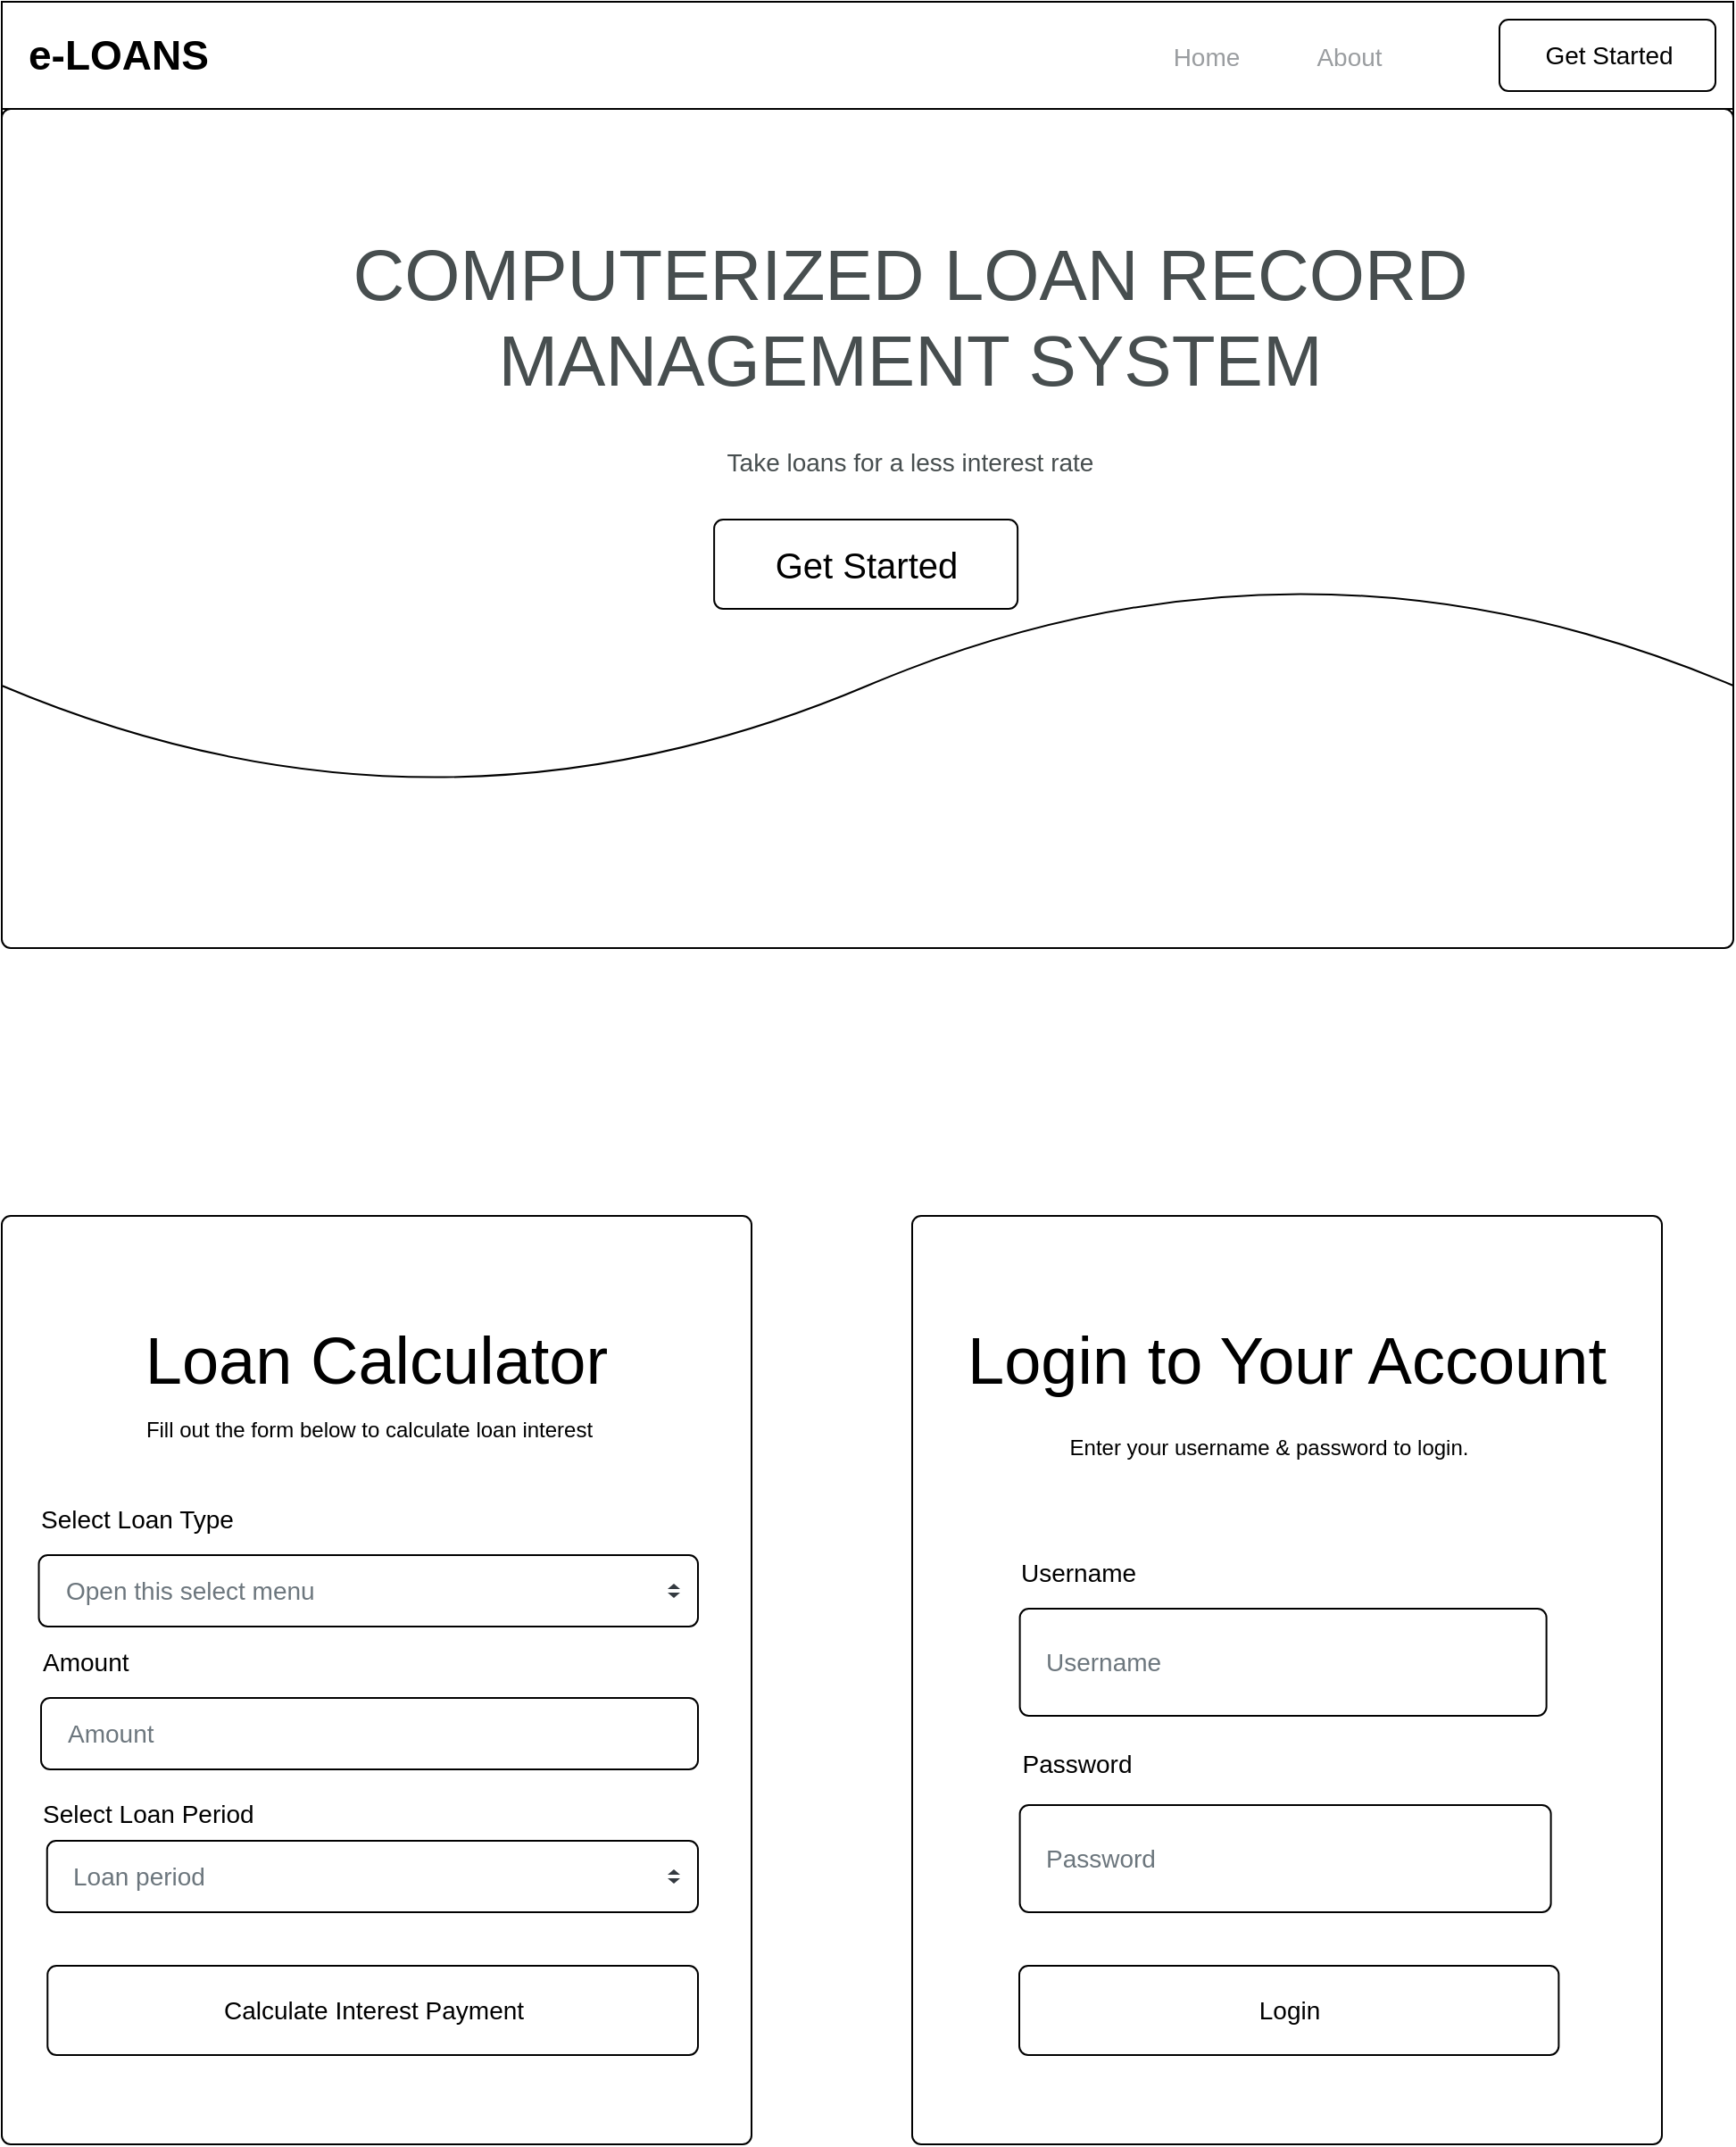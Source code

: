 <mxfile version="13.9.9" type="device"><diagram name="Page-1" id="c9db0220-8083-56f3-ca83-edcdcd058819"><mxGraphModel dx="852" dy="486" grid="1" gridSize="10" guides="1" tooltips="1" connect="1" arrows="1" fold="1" page="1" pageScale="1.5" pageWidth="826" pageHeight="1169" background="#ffffff" math="0" shadow="0"><root><mxCell id="0" style=";html=1;"/><mxCell id="1" style=";html=1;" parent="0"/><mxCell id="BM7EaDVrK565p-_FQdqV-48" value="" style="html=1;shadow=0;dashed=0;shape=mxgraph.bootstrap.rrect;rSize=5;html=1;whiteSpace=wrap;align=center;spacing=15;fontSize=14;verticalAlign=top;spacingTop=40;fillColor=none;" parent="1" vertex="1"><mxGeometry x="130" y="100" width="970" height="470" as="geometry"/></mxCell><mxCell id="huPucN6P4HqzZu6i4-1p-4" value="" style="shape=document;whiteSpace=wrap;html=1;boundedLbl=1;strokeColor=#000000;align=center;fillColor=none;" parent="1" vertex="1"><mxGeometry x="130" y="100" width="970" height="380" as="geometry"/></mxCell><mxCell id="97ganRUcsxhfd1aJ40h8-5" value="&lt;span style=&quot;font-size: 37px&quot;&gt;Loan Calculator&lt;/span&gt;" style="html=1;shadow=0;dashed=0;shape=mxgraph.bootstrap.rrect;rSize=5;html=1;whiteSpace=wrap;align=center;spacing=15;fontSize=14;verticalAlign=top;spacingTop=40;fillColor=none;" parent="1" vertex="1"><mxGeometry x="130" y="720" width="420" height="520" as="geometry"/></mxCell><mxCell id="BM7EaDVrK565p-_FQdqV-41" value="&lt;span style=&quot;font-size: 23px&quot;&gt;&lt;b&gt;e-LOANS&lt;/b&gt;&lt;/span&gt;" style="html=1;shadow=0;dashed=0;fontSize=16;align=left;spacing=15;fillColor=none;" parent="1" vertex="1"><mxGeometry x="130" y="40" width="970" height="60" as="geometry"/></mxCell><mxCell id="BM7EaDVrK565p-_FQdqV-43" value="Home" style="fillColor=none;strokeColor=none;fontSize=14;fontColor=#9A9DA0;align=center;" parent="BM7EaDVrK565p-_FQdqV-41" vertex="1"><mxGeometry width="70" height="40" relative="1" as="geometry"><mxPoint x="640" y="10" as="offset"/></mxGeometry></mxCell><mxCell id="BM7EaDVrK565p-_FQdqV-46" value="Get Started" style="html=1;shadow=0;dashed=0;shape=mxgraph.bootstrap.rrect;rSize=5;fontSize=14;fillColor=none;" parent="BM7EaDVrK565p-_FQdqV-41" vertex="1"><mxGeometry x="1" width="121" height="40" relative="1" as="geometry"><mxPoint x="-131" y="10" as="offset"/></mxGeometry></mxCell><mxCell id="eco-gutj8FAyUNhjs2tB-1" value="About" style="fillColor=none;strokeColor=none;fontSize=14;fontColor=#9A9DA0;align=center;" parent="BM7EaDVrK565p-_FQdqV-41" vertex="1"><mxGeometry x="720" y="10" width="70" height="40" as="geometry"/></mxCell><mxCell id="97ganRUcsxhfd1aJ40h8-1" value="&lt;br&gt;&lt;span style=&quot;color: rgb(71 , 78 , 79) ; font-family: &amp;#34;helvetica&amp;#34; ; font-size: 40px&quot;&gt;COMPUTERIZED LOAN RECORD MANAGEMENT SYSTEM&lt;br&gt;&lt;/span&gt;&lt;span style=&quot;color: rgb(71 , 78 , 79) ; font-family: &amp;#34;helvetica&amp;#34; ; font-size: 14px&quot;&gt;Take loans for a less interest rate&lt;/span&gt;&lt;span style=&quot;color: rgb(71 , 78 , 79) ; font-family: &amp;#34;helvetica&amp;#34; ; font-size: 40px&quot;&gt;&lt;br&gt;&lt;/span&gt;" style="text;html=1;align=center;verticalAlign=middle;whiteSpace=wrap;rounded=0;" parent="1" vertex="1"><mxGeometry x="309" y="153" width="660" height="160" as="geometry"/></mxCell><mxCell id="97ganRUcsxhfd1aJ40h8-2" value="&lt;font color=&quot;#000000&quot;&gt;&lt;span style=&quot;font-size: 20px&quot;&gt;Get Started&lt;/span&gt;&lt;/font&gt;" style="html=1;shadow=0;dashed=0;shape=mxgraph.bootstrap.rrect;rSize=5;fontSize=14;fontColor=#1CA5B8;fillColor=none;" parent="1" vertex="1"><mxGeometry x="529.06" y="330" width="170" height="50" as="geometry"/></mxCell><mxCell id="97ganRUcsxhfd1aJ40h8-8" value="Calculate Interest Payment" style="html=1;shadow=0;dashed=0;shape=mxgraph.bootstrap.rrect;rSize=5;align=center;fontSize=14;fillColor=none;" parent="1" vertex="1"><mxGeometry x="155.63" y="1140" width="364.37" height="50" as="geometry"/></mxCell><mxCell id="eco-gutj8FAyUNhjs2tB-4" value="&lt;font style=&quot;font-size: 14px&quot;&gt;Select Loan Type&lt;/font&gt;" style="text;html=1;strokeColor=none;fillColor=none;align=left;verticalAlign=middle;whiteSpace=wrap;rounded=0;" parent="1" vertex="1"><mxGeometry x="150" y="880" width="120" height="20" as="geometry"/></mxCell><mxCell id="eco-gutj8FAyUNhjs2tB-6" value="Fill out the form below to calculate loan interest" style="text;align=center;verticalAlign=middle;rounded=0;whiteSpace=wrap;html=1;" parent="1" vertex="1"><mxGeometry x="166.01" y="830" width="340" height="20" as="geometry"/></mxCell><mxCell id="AfZ26Ua7JJM-muGSnrNk-1" value="&lt;span style=&quot;font-size: 37px&quot;&gt;Login to Your Account&lt;/span&gt;&lt;br&gt;&lt;div style=&quot;text-align: left ; font-size: 17px&quot;&gt;&lt;br&gt;&lt;/div&gt;" style="html=1;shadow=0;dashed=0;shape=mxgraph.bootstrap.rrect;rSize=5;html=1;whiteSpace=wrap;align=center;spacing=15;fontSize=14;verticalAlign=top;spacingTop=40;fillColor=none;" parent="1" vertex="1"><mxGeometry x="640" y="720" width="420" height="520" as="geometry"/></mxCell><mxCell id="AfZ26Ua7JJM-muGSnrNk-2" value="Username" style="html=1;shadow=0;dashed=0;shape=mxgraph.bootstrap.rrect;rSize=5;fillColor=none;align=left;spacing=15;fontSize=14;fontColor=#6C767D;" parent="1" vertex="1"><mxGeometry x="700.31" y="940" width="295" height="60" as="geometry"/></mxCell><mxCell id="AfZ26Ua7JJM-muGSnrNk-3" value="Password" style="html=1;shadow=0;dashed=0;shape=mxgraph.bootstrap.rrect;rSize=5;fillColor=none;align=left;spacing=15;fontSize=14;fontColor=#6C767D;" parent="1" vertex="1"><mxGeometry x="700.31" y="1050" width="297.5" height="60" as="geometry"/></mxCell><mxCell id="AfZ26Ua7JJM-muGSnrNk-4" value="Login" style="html=1;shadow=0;dashed=0;shape=mxgraph.bootstrap.rrect;rSize=5;align=center;fontSize=14;fillColor=none;" parent="1" vertex="1"><mxGeometry x="700" y="1140" width="302.19" height="50" as="geometry"/></mxCell><mxCell id="AfZ26Ua7JJM-muGSnrNk-5" value="&lt;span style=&quot;font-size: 14px&quot;&gt;Username&lt;/span&gt;" style="text;html=1;strokeColor=none;fillColor=none;align=left;verticalAlign=middle;whiteSpace=wrap;rounded=0;" parent="1" vertex="1"><mxGeometry x="699.06" y="910" width="108.75" height="20" as="geometry"/></mxCell><mxCell id="AfZ26Ua7JJM-muGSnrNk-6" value="&lt;font style=&quot;font-size: 14px&quot;&gt;Password&lt;/font&gt;" style="text;html=1;strokeColor=none;fillColor=none;align=center;verticalAlign=middle;whiteSpace=wrap;rounded=0;" parent="1" vertex="1"><mxGeometry x="677.81" y="1017" width="108.75" height="20" as="geometry"/></mxCell><mxCell id="AfZ26Ua7JJM-muGSnrNk-7" value="Enter your username &amp;amp; password to login." style="text;align=center;verticalAlign=middle;rounded=0;whiteSpace=wrap;html=1;" parent="1" vertex="1"><mxGeometry x="670" y="840" width="340" height="20" as="geometry"/></mxCell><mxCell id="huPucN6P4HqzZu6i4-1p-1" value="Open this select menu" style="html=1;shadow=0;dashed=0;shape=mxgraph.bootstrap.rrect;rSize=5;align=left;spacing=15;fontSize=14;fontColor=#6C767D;fillColor=none;" parent="1" vertex="1"><mxGeometry x="150.76" y="910" width="369.24" height="40" as="geometry"/></mxCell><mxCell id="huPucN6P4HqzZu6i4-1p-2" value="" style="shape=triangle;direction=south;fillColor=#343A40;strokeColor=none;perimeter=none;" parent="huPucN6P4HqzZu6i4-1p-1" vertex="1"><mxGeometry x="1" y="0.5" width="7" height="3" relative="1" as="geometry"><mxPoint x="-17" y="1" as="offset"/></mxGeometry></mxCell><mxCell id="huPucN6P4HqzZu6i4-1p-3" value="" style="shape=triangle;direction=north;fillColor=#343A40;strokeColor=none;perimeter=none;" parent="huPucN6P4HqzZu6i4-1p-1" vertex="1"><mxGeometry x="1" y="0.5" width="7" height="3" relative="1" as="geometry"><mxPoint x="-17" y="-4" as="offset"/></mxGeometry></mxCell><mxCell id="2jcX3zGx4gGkysUEt6BJ-1" value="&lt;span style=&quot;font-size: 14px&quot;&gt;Amount&lt;/span&gt;" style="text;html=1;strokeColor=none;fillColor=none;align=left;verticalAlign=middle;whiteSpace=wrap;rounded=0;" vertex="1" parent="1"><mxGeometry x="150.76" y="960" width="108.75" height="20" as="geometry"/></mxCell><mxCell id="2jcX3zGx4gGkysUEt6BJ-2" value="Amount" style="html=1;shadow=0;dashed=0;shape=mxgraph.bootstrap.rrect;rSize=5;fillColor=none;align=left;spacing=15;fontSize=14;fontColor=#6C767D;" vertex="1" parent="1"><mxGeometry x="152.01" y="990" width="367.99" height="40" as="geometry"/></mxCell><mxCell id="2jcX3zGx4gGkysUEt6BJ-4" value="&lt;span style=&quot;font-size: 14px&quot;&gt;Select Loan Period&lt;/span&gt;" style="text;html=1;strokeColor=none;fillColor=none;align=left;verticalAlign=middle;whiteSpace=wrap;rounded=0;" vertex="1" parent="1"><mxGeometry x="150.76" y="1045" width="149.24" height="20" as="geometry"/></mxCell><mxCell id="2jcX3zGx4gGkysUEt6BJ-5" value="Loan period" style="html=1;shadow=0;dashed=0;shape=mxgraph.bootstrap.rrect;rSize=5;align=left;spacing=15;fontSize=14;fontColor=#6C767D;fillColor=none;" vertex="1" parent="1"><mxGeometry x="155.38" y="1070" width="364.62" height="40" as="geometry"/></mxCell><mxCell id="2jcX3zGx4gGkysUEt6BJ-6" value="" style="shape=triangle;direction=south;fillColor=#343A40;strokeColor=none;perimeter=none;" vertex="1" parent="2jcX3zGx4gGkysUEt6BJ-5"><mxGeometry x="1" y="0.5" width="7" height="3" relative="1" as="geometry"><mxPoint x="-17" y="1" as="offset"/></mxGeometry></mxCell><mxCell id="2jcX3zGx4gGkysUEt6BJ-7" value="" style="shape=triangle;direction=north;fillColor=#343A40;strokeColor=none;perimeter=none;" vertex="1" parent="2jcX3zGx4gGkysUEt6BJ-5"><mxGeometry x="1" y="0.5" width="7" height="3" relative="1" as="geometry"><mxPoint x="-17" y="-4" as="offset"/></mxGeometry></mxCell></root></mxGraphModel></diagram></mxfile>
